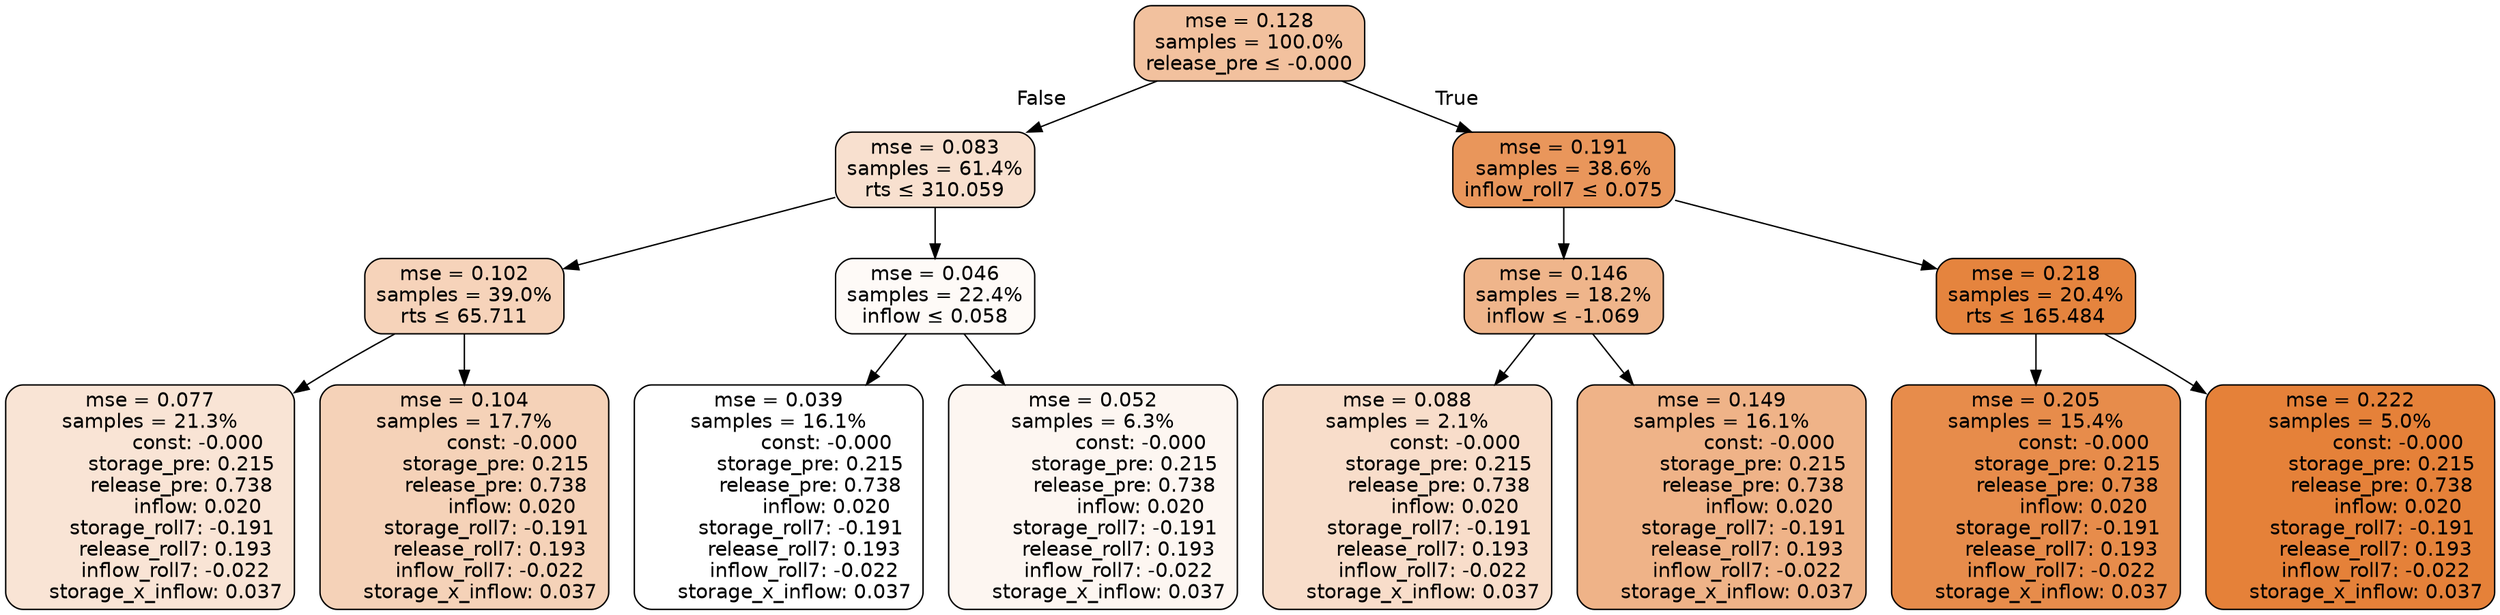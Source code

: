 digraph tree {
node [shape=rectangle, style="filled, rounded", color="black", fontname=helvetica] ;
edge [fontname=helvetica] ;
	"0" [label="mse = 0.128
samples = 100.0%
release_pre &le; -0.000", fillcolor="#f2c19e"]
	"1" [label="mse = 0.083
samples = 61.4%
rts &le; 310.059", fillcolor="#f8e0cf"]
	"2" [label="mse = 0.102
samples = 39.0%
rts &le; 65.711", fillcolor="#f6d3ba"]
	"3" [label="mse = 0.077
samples = 21.3%
               const: -0.000
          storage_pre: 0.215
          release_pre: 0.738
               inflow: 0.020
       storage_roll7: -0.191
        release_roll7: 0.193
        inflow_roll7: -0.022
     storage_x_inflow: 0.037", fillcolor="#f9e4d5"]
	"4" [label="mse = 0.104
samples = 17.7%
               const: -0.000
          storage_pre: 0.215
          release_pre: 0.738
               inflow: 0.020
       storage_roll7: -0.191
        release_roll7: 0.193
        inflow_roll7: -0.022
     storage_x_inflow: 0.037", fillcolor="#f5d2b8"]
	"5" [label="mse = 0.046
samples = 22.4%
inflow &le; 0.058", fillcolor="#fefaf7"]
	"6" [label="mse = 0.039
samples = 16.1%
               const: -0.000
          storage_pre: 0.215
          release_pre: 0.738
               inflow: 0.020
       storage_roll7: -0.191
        release_roll7: 0.193
        inflow_roll7: -0.022
     storage_x_inflow: 0.037", fillcolor="#ffffff"]
	"7" [label="mse = 0.052
samples = 6.3%
               const: -0.000
          storage_pre: 0.215
          release_pre: 0.738
               inflow: 0.020
       storage_roll7: -0.191
        release_roll7: 0.193
        inflow_roll7: -0.022
     storage_x_inflow: 0.037", fillcolor="#fdf6f1"]
	"8" [label="mse = 0.191
samples = 38.6%
inflow_roll7 &le; 0.075", fillcolor="#e9965b"]
	"9" [label="mse = 0.146
samples = 18.2%
inflow &le; -1.069", fillcolor="#efb58b"]
	"10" [label="mse = 0.088
samples = 2.1%
               const: -0.000
          storage_pre: 0.215
          release_pre: 0.738
               inflow: 0.020
       storage_roll7: -0.191
        release_roll7: 0.193
        inflow_roll7: -0.022
     storage_x_inflow: 0.037", fillcolor="#f8ddca"]
	"11" [label="mse = 0.149
samples = 16.1%
               const: -0.000
          storage_pre: 0.215
          release_pre: 0.738
               inflow: 0.020
       storage_roll7: -0.191
        release_roll7: 0.193
        inflow_roll7: -0.022
     storage_x_inflow: 0.037", fillcolor="#efb388"]
	"12" [label="mse = 0.218
samples = 20.4%
rts &le; 165.484", fillcolor="#e5843e"]
	"13" [label="mse = 0.205
samples = 15.4%
               const: -0.000
          storage_pre: 0.215
          release_pre: 0.738
               inflow: 0.020
       storage_roll7: -0.191
        release_roll7: 0.193
        inflow_roll7: -0.022
     storage_x_inflow: 0.037", fillcolor="#e78c4b"]
	"14" [label="mse = 0.222
samples = 5.0%
               const: -0.000
          storage_pre: 0.215
          release_pre: 0.738
               inflow: 0.020
       storage_roll7: -0.191
        release_roll7: 0.193
        inflow_roll7: -0.022
     storage_x_inflow: 0.037", fillcolor="#e58139"]

	"0" -> "1" [labeldistance=2.5, labelangle=45, headlabel="False"]
	"1" -> "2"
	"2" -> "3"
	"2" -> "4"
	"1" -> "5"
	"5" -> "6"
	"5" -> "7"
	"0" -> "8" [labeldistance=2.5, labelangle=-45, headlabel="True"]
	"8" -> "9"
	"9" -> "10"
	"9" -> "11"
	"8" -> "12"
	"12" -> "13"
	"12" -> "14"
}